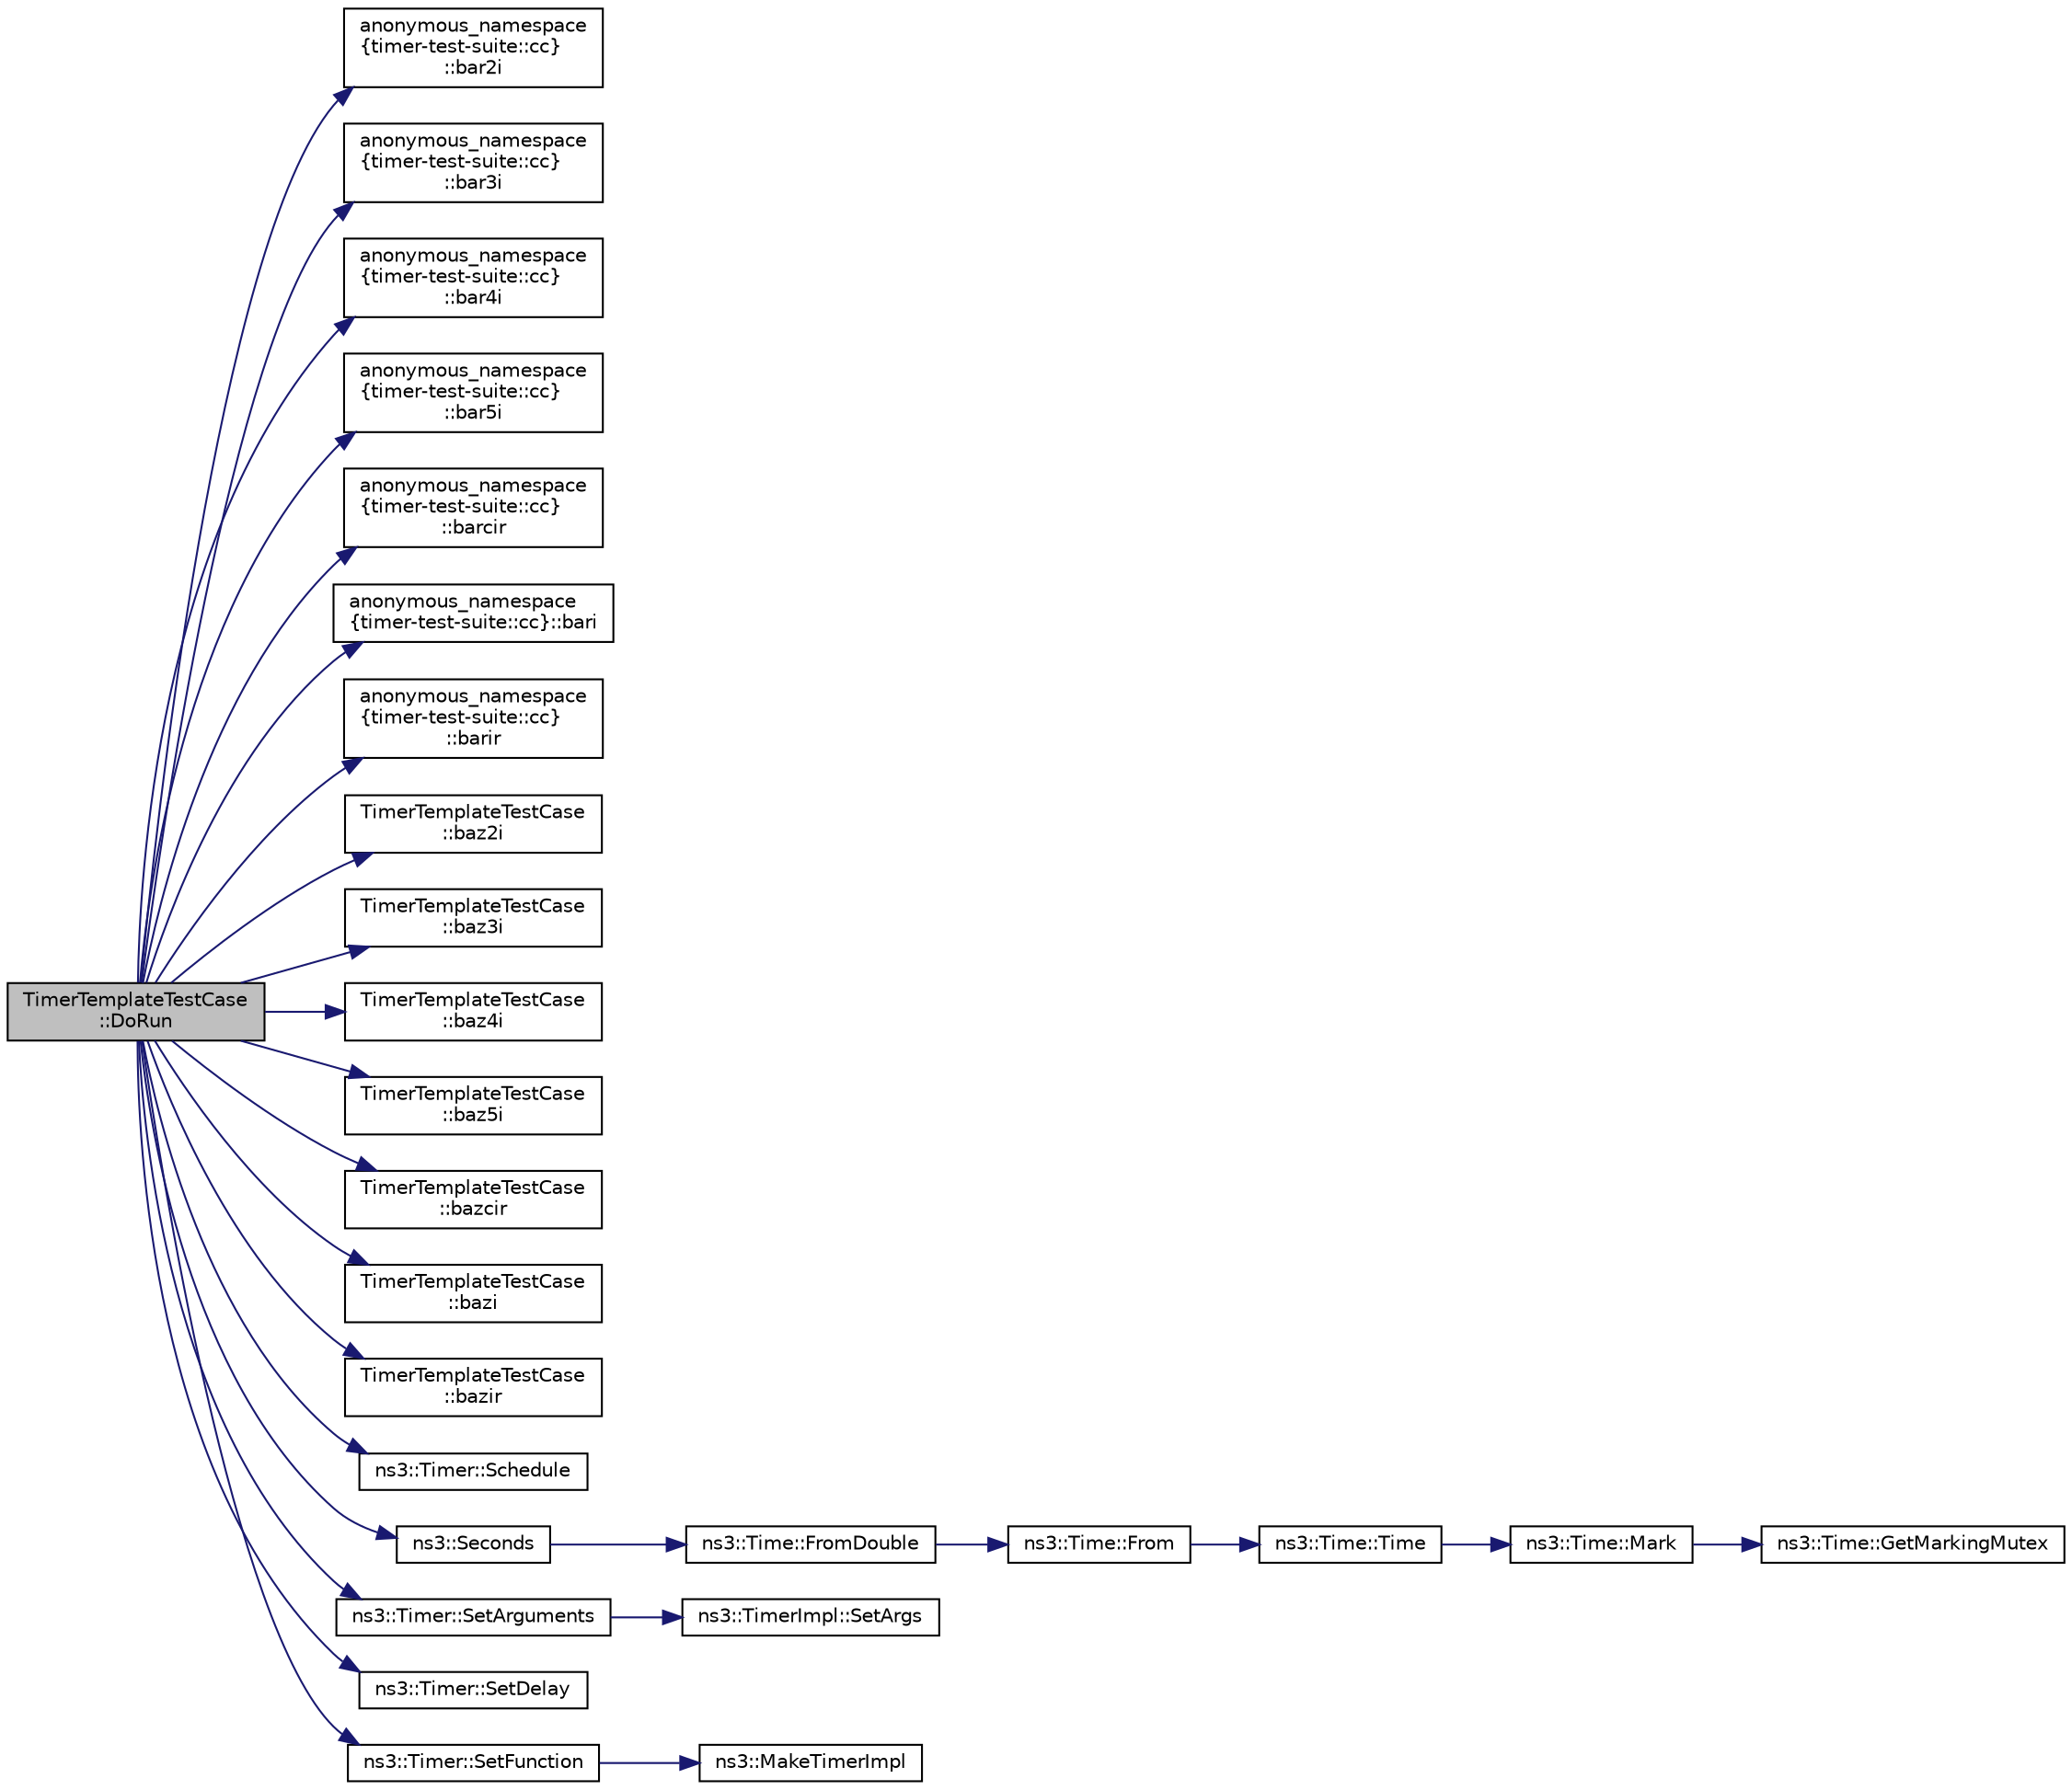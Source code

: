 digraph "TimerTemplateTestCase::DoRun"
{
 // LATEX_PDF_SIZE
  edge [fontname="Helvetica",fontsize="10",labelfontname="Helvetica",labelfontsize="10"];
  node [fontname="Helvetica",fontsize="10",shape=record];
  rankdir="LR";
  Node1 [label="TimerTemplateTestCase\l::DoRun",height=0.2,width=0.4,color="black", fillcolor="grey75", style="filled", fontcolor="black",tooltip="Implementation to actually run this TestCase."];
  Node1 -> Node2 [color="midnightblue",fontsize="10",style="solid",fontname="Helvetica"];
  Node2 [label="anonymous_namespace\l\{timer-test-suite::cc\}\l::bar2i",height=0.2,width=0.4,color="black", fillcolor="white", style="filled",URL="$namespaceanonymous__namespace_02timer-test-suite_8cc_03.html#a1fb98fa3bce8fea4bbb82537ea33d0e0",tooltip=" "];
  Node1 -> Node3 [color="midnightblue",fontsize="10",style="solid",fontname="Helvetica"];
  Node3 [label="anonymous_namespace\l\{timer-test-suite::cc\}\l::bar3i",height=0.2,width=0.4,color="black", fillcolor="white", style="filled",URL="$namespaceanonymous__namespace_02timer-test-suite_8cc_03.html#a6d4dbb48883fddc673864c31e141e74d",tooltip=" "];
  Node1 -> Node4 [color="midnightblue",fontsize="10",style="solid",fontname="Helvetica"];
  Node4 [label="anonymous_namespace\l\{timer-test-suite::cc\}\l::bar4i",height=0.2,width=0.4,color="black", fillcolor="white", style="filled",URL="$namespaceanonymous__namespace_02timer-test-suite_8cc_03.html#a4036dc9044c23448d65b9e5feb96ce50",tooltip=" "];
  Node1 -> Node5 [color="midnightblue",fontsize="10",style="solid",fontname="Helvetica"];
  Node5 [label="anonymous_namespace\l\{timer-test-suite::cc\}\l::bar5i",height=0.2,width=0.4,color="black", fillcolor="white", style="filled",URL="$namespaceanonymous__namespace_02timer-test-suite_8cc_03.html#a4817b501391e9268c77fbfebfe82e625",tooltip=" "];
  Node1 -> Node6 [color="midnightblue",fontsize="10",style="solid",fontname="Helvetica"];
  Node6 [label="anonymous_namespace\l\{timer-test-suite::cc\}\l::barcir",height=0.2,width=0.4,color="black", fillcolor="white", style="filled",URL="$namespaceanonymous__namespace_02timer-test-suite_8cc_03.html#abd169a2718152821d3cb04da0c218151",tooltip=" "];
  Node1 -> Node7 [color="midnightblue",fontsize="10",style="solid",fontname="Helvetica"];
  Node7 [label="anonymous_namespace\l\{timer-test-suite::cc\}::bari",height=0.2,width=0.4,color="black", fillcolor="white", style="filled",URL="$namespaceanonymous__namespace_02timer-test-suite_8cc_03.html#a736a99ee7f444950adfb7b4159e67922",tooltip=" "];
  Node1 -> Node8 [color="midnightblue",fontsize="10",style="solid",fontname="Helvetica"];
  Node8 [label="anonymous_namespace\l\{timer-test-suite::cc\}\l::barir",height=0.2,width=0.4,color="black", fillcolor="white", style="filled",URL="$namespaceanonymous__namespace_02timer-test-suite_8cc_03.html#a497ad86a40aac5e33cdee6cf682c40b5",tooltip=" "];
  Node1 -> Node9 [color="midnightblue",fontsize="10",style="solid",fontname="Helvetica"];
  Node9 [label="TimerTemplateTestCase\l::baz2i",height=0.2,width=0.4,color="black", fillcolor="white", style="filled",URL="$class_timer_template_test_case.html#ac3067c8eb18a863f3931f50198821b80",tooltip=" "];
  Node1 -> Node10 [color="midnightblue",fontsize="10",style="solid",fontname="Helvetica"];
  Node10 [label="TimerTemplateTestCase\l::baz3i",height=0.2,width=0.4,color="black", fillcolor="white", style="filled",URL="$class_timer_template_test_case.html#aaf7b4c1720dfda889117284c6a89ee3b",tooltip=" "];
  Node1 -> Node11 [color="midnightblue",fontsize="10",style="solid",fontname="Helvetica"];
  Node11 [label="TimerTemplateTestCase\l::baz4i",height=0.2,width=0.4,color="black", fillcolor="white", style="filled",URL="$class_timer_template_test_case.html#abcf6053d67ea3c49abee23ecfb29cc6d",tooltip=" "];
  Node1 -> Node12 [color="midnightblue",fontsize="10",style="solid",fontname="Helvetica"];
  Node12 [label="TimerTemplateTestCase\l::baz5i",height=0.2,width=0.4,color="black", fillcolor="white", style="filled",URL="$class_timer_template_test_case.html#af80c8ac3b7c58392086cc8036e0aa076",tooltip=" "];
  Node1 -> Node13 [color="midnightblue",fontsize="10",style="solid",fontname="Helvetica"];
  Node13 [label="TimerTemplateTestCase\l::bazcir",height=0.2,width=0.4,color="black", fillcolor="white", style="filled",URL="$class_timer_template_test_case.html#a1e096f8adda83ec6c7eb720e31001718",tooltip=" "];
  Node1 -> Node14 [color="midnightblue",fontsize="10",style="solid",fontname="Helvetica"];
  Node14 [label="TimerTemplateTestCase\l::bazi",height=0.2,width=0.4,color="black", fillcolor="white", style="filled",URL="$class_timer_template_test_case.html#a012f00e2728b209d18892b91e9ba5a2c",tooltip=" "];
  Node1 -> Node15 [color="midnightblue",fontsize="10",style="solid",fontname="Helvetica"];
  Node15 [label="TimerTemplateTestCase\l::bazir",height=0.2,width=0.4,color="black", fillcolor="white", style="filled",URL="$class_timer_template_test_case.html#aae21644acc6b76fb94eca7afbd695333",tooltip=" "];
  Node1 -> Node16 [color="midnightblue",fontsize="10",style="solid",fontname="Helvetica"];
  Node16 [label="ns3::Timer::Schedule",height=0.2,width=0.4,color="black", fillcolor="white", style="filled",URL="$classns3_1_1_timer.html#ac3345d696887578f518b19f359f7f94b",tooltip="Schedule a new event using the currently-configured delay, function, and arguments."];
  Node1 -> Node17 [color="midnightblue",fontsize="10",style="solid",fontname="Helvetica"];
  Node17 [label="ns3::Seconds",height=0.2,width=0.4,color="black", fillcolor="white", style="filled",URL="$group__timecivil.html#ga33c34b816f8ff6628e33d5c8e9713b9e",tooltip="Construct a Time in the indicated unit."];
  Node17 -> Node18 [color="midnightblue",fontsize="10",style="solid",fontname="Helvetica"];
  Node18 [label="ns3::Time::FromDouble",height=0.2,width=0.4,color="black", fillcolor="white", style="filled",URL="$classns3_1_1_time.html#a60e845f4a74e62495b86356afe604cb4",tooltip="Create a Time equal to value in unit unit."];
  Node18 -> Node19 [color="midnightblue",fontsize="10",style="solid",fontname="Helvetica"];
  Node19 [label="ns3::Time::From",height=0.2,width=0.4,color="black", fillcolor="white", style="filled",URL="$classns3_1_1_time.html#a34e4acc13d0e08cc8cb9cd3b838b9baf",tooltip="Create a Time in the current unit."];
  Node19 -> Node20 [color="midnightblue",fontsize="10",style="solid",fontname="Helvetica"];
  Node20 [label="ns3::Time::Time",height=0.2,width=0.4,color="black", fillcolor="white", style="filled",URL="$classns3_1_1_time.html#a8a39dc1b8cbbd7fe6d940e492d1b925e",tooltip="Default constructor, with value 0."];
  Node20 -> Node21 [color="midnightblue",fontsize="10",style="solid",fontname="Helvetica"];
  Node21 [label="ns3::Time::Mark",height=0.2,width=0.4,color="black", fillcolor="white", style="filled",URL="$classns3_1_1_time.html#aa7eef2a1119c1c4855d99f1e83d44c54",tooltip="Record a Time instance with the MarkedTimes."];
  Node21 -> Node22 [color="midnightblue",fontsize="10",style="solid",fontname="Helvetica"];
  Node22 [label="ns3::Time::GetMarkingMutex",height=0.2,width=0.4,color="black", fillcolor="white", style="filled",URL="$classns3_1_1_time.html#addd8e672203391b3ae98ee475ce05272",tooltip=" "];
  Node1 -> Node23 [color="midnightblue",fontsize="10",style="solid",fontname="Helvetica"];
  Node23 [label="ns3::Timer::SetArguments",height=0.2,width=0.4,color="black", fillcolor="white", style="filled",URL="$classns3_1_1_timer.html#a8026edda309f82e3fb3f258e3db8b29e",tooltip=" "];
  Node23 -> Node24 [color="midnightblue",fontsize="10",style="solid",fontname="Helvetica"];
  Node24 [label="ns3::TimerImpl::SetArgs",height=0.2,width=0.4,color="black", fillcolor="white", style="filled",URL="$classns3_1_1_timer_impl.html#a3d0b35e91b46e054f7f237ce16b86e9a",tooltip="Set the arguments to be used when invoking the expire function."];
  Node1 -> Node25 [color="midnightblue",fontsize="10",style="solid",fontname="Helvetica"];
  Node25 [label="ns3::Timer::SetDelay",height=0.2,width=0.4,color="black", fillcolor="white", style="filled",URL="$classns3_1_1_timer.html#a02ac85f61e64a2bc3a104914859504c9",tooltip=" "];
  Node1 -> Node26 [color="midnightblue",fontsize="10",style="solid",fontname="Helvetica"];
  Node26 [label="ns3::Timer::SetFunction",height=0.2,width=0.4,color="black", fillcolor="white", style="filled",URL="$classns3_1_1_timer.html#a044b29030c9de99298d51ac0ccfc104c",tooltip=" "];
  Node26 -> Node27 [color="midnightblue",fontsize="10",style="solid",fontname="Helvetica"];
  Node27 [label="ns3::MakeTimerImpl",height=0.2,width=0.4,color="black", fillcolor="white", style="filled",URL="$group__timerimpl.html#ga748e39fd757c246f91d3488175ec12b5",tooltip="Make a TimerImpl from a function pointer taking varying numbers of arguments."];
}
